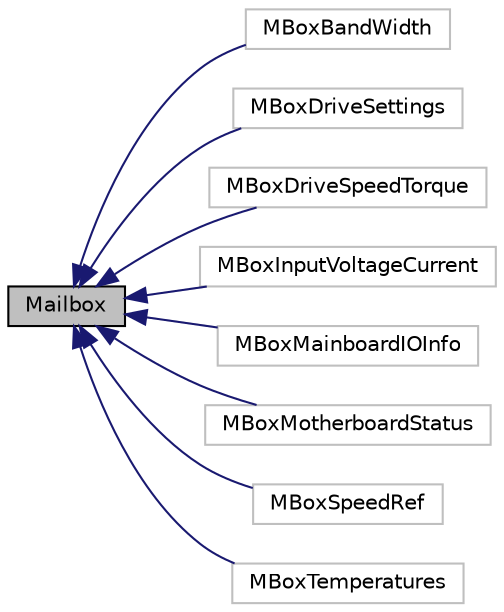 digraph "Mailbox"
{
 // LATEX_PDF_SIZE
  edge [fontname="Helvetica",fontsize="10",labelfontname="Helvetica",labelfontsize="10"];
  node [fontname="Helvetica",fontsize="10",shape=record];
  rankdir="LR";
  Node1 [label="Mailbox",height=0.2,width=0.4,color="black", fillcolor="grey75", style="filled", fontcolor="black",tooltip=" "];
  Node1 -> Node2 [dir="back",color="midnightblue",fontsize="10",style="solid",fontname="Helvetica"];
  Node2 [label="MBoxBandWidth",height=0.2,width=0.4,color="grey75", fillcolor="white", style="filled",URL="$class_m_box_band_width.html",tooltip=" "];
  Node1 -> Node3 [dir="back",color="midnightblue",fontsize="10",style="solid",fontname="Helvetica"];
  Node3 [label="MBoxDriveSettings",height=0.2,width=0.4,color="grey75", fillcolor="white", style="filled",URL="$class_m_box_drive_settings.html",tooltip=" "];
  Node1 -> Node4 [dir="back",color="midnightblue",fontsize="10",style="solid",fontname="Helvetica"];
  Node4 [label="MBoxDriveSpeedTorque",height=0.2,width=0.4,color="grey75", fillcolor="white", style="filled",URL="$class_m_box_drive_speed_torque.html",tooltip=" "];
  Node1 -> Node5 [dir="back",color="midnightblue",fontsize="10",style="solid",fontname="Helvetica"];
  Node5 [label="MBoxInputVoltageCurrent",height=0.2,width=0.4,color="grey75", fillcolor="white", style="filled",URL="$class_m_box_input_voltage_current.html",tooltip=" "];
  Node1 -> Node6 [dir="back",color="midnightblue",fontsize="10",style="solid",fontname="Helvetica"];
  Node6 [label="MBoxMainboardIOInfo",height=0.2,width=0.4,color="grey75", fillcolor="white", style="filled",URL="$class_m_box_mainboard_i_o_info.html",tooltip=" "];
  Node1 -> Node7 [dir="back",color="midnightblue",fontsize="10",style="solid",fontname="Helvetica"];
  Node7 [label="MBoxMotherboardStatus",height=0.2,width=0.4,color="grey75", fillcolor="white", style="filled",URL="$class_m_box_motherboard_status.html",tooltip=" "];
  Node1 -> Node8 [dir="back",color="midnightblue",fontsize="10",style="solid",fontname="Helvetica"];
  Node8 [label="MBoxSpeedRef",height=0.2,width=0.4,color="grey75", fillcolor="white", style="filled",URL="$class_m_box_speed_ref.html",tooltip=" "];
  Node1 -> Node9 [dir="back",color="midnightblue",fontsize="10",style="solid",fontname="Helvetica"];
  Node9 [label="MBoxTemperatures",height=0.2,width=0.4,color="grey75", fillcolor="white", style="filled",URL="$class_m_box_temperatures.html",tooltip=" "];
}
